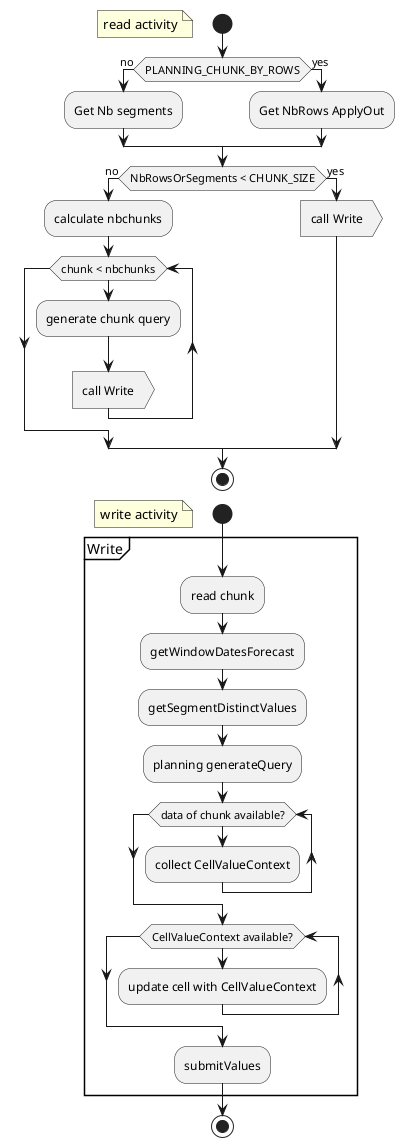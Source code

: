 @startuml
skinparam ConditionEndStyle hline
start
floating note left: read activity
if (PLANNING_CHUNK_BY_ROWS) then (no)
  :Get Nb segments;
else (yes)
:Get NbRows ApplyOut;
endif


if (NbRowsOrSegments < CHUNK_SIZE) then (no)
  :calculate nbchunks;
  while (chunk < nbchunks)
    :generate chunk query;
    :call Write>
  endwhile
else (yes)
  :call Write>
endif

stop

start
floating note left: write activity
partition Write {
  :read chunk;
  :getWindowDatesForecast;
  :getSegmentDistinctValues;
  :planning generateQuery;
  while (data of chunk available?)
    :collect CellValueContext;
  endwhile

  while (CellValueContext available?)
    :update cell with CellValueContext;
  endwhile
  :submitValues;

}
stop


@enduml
